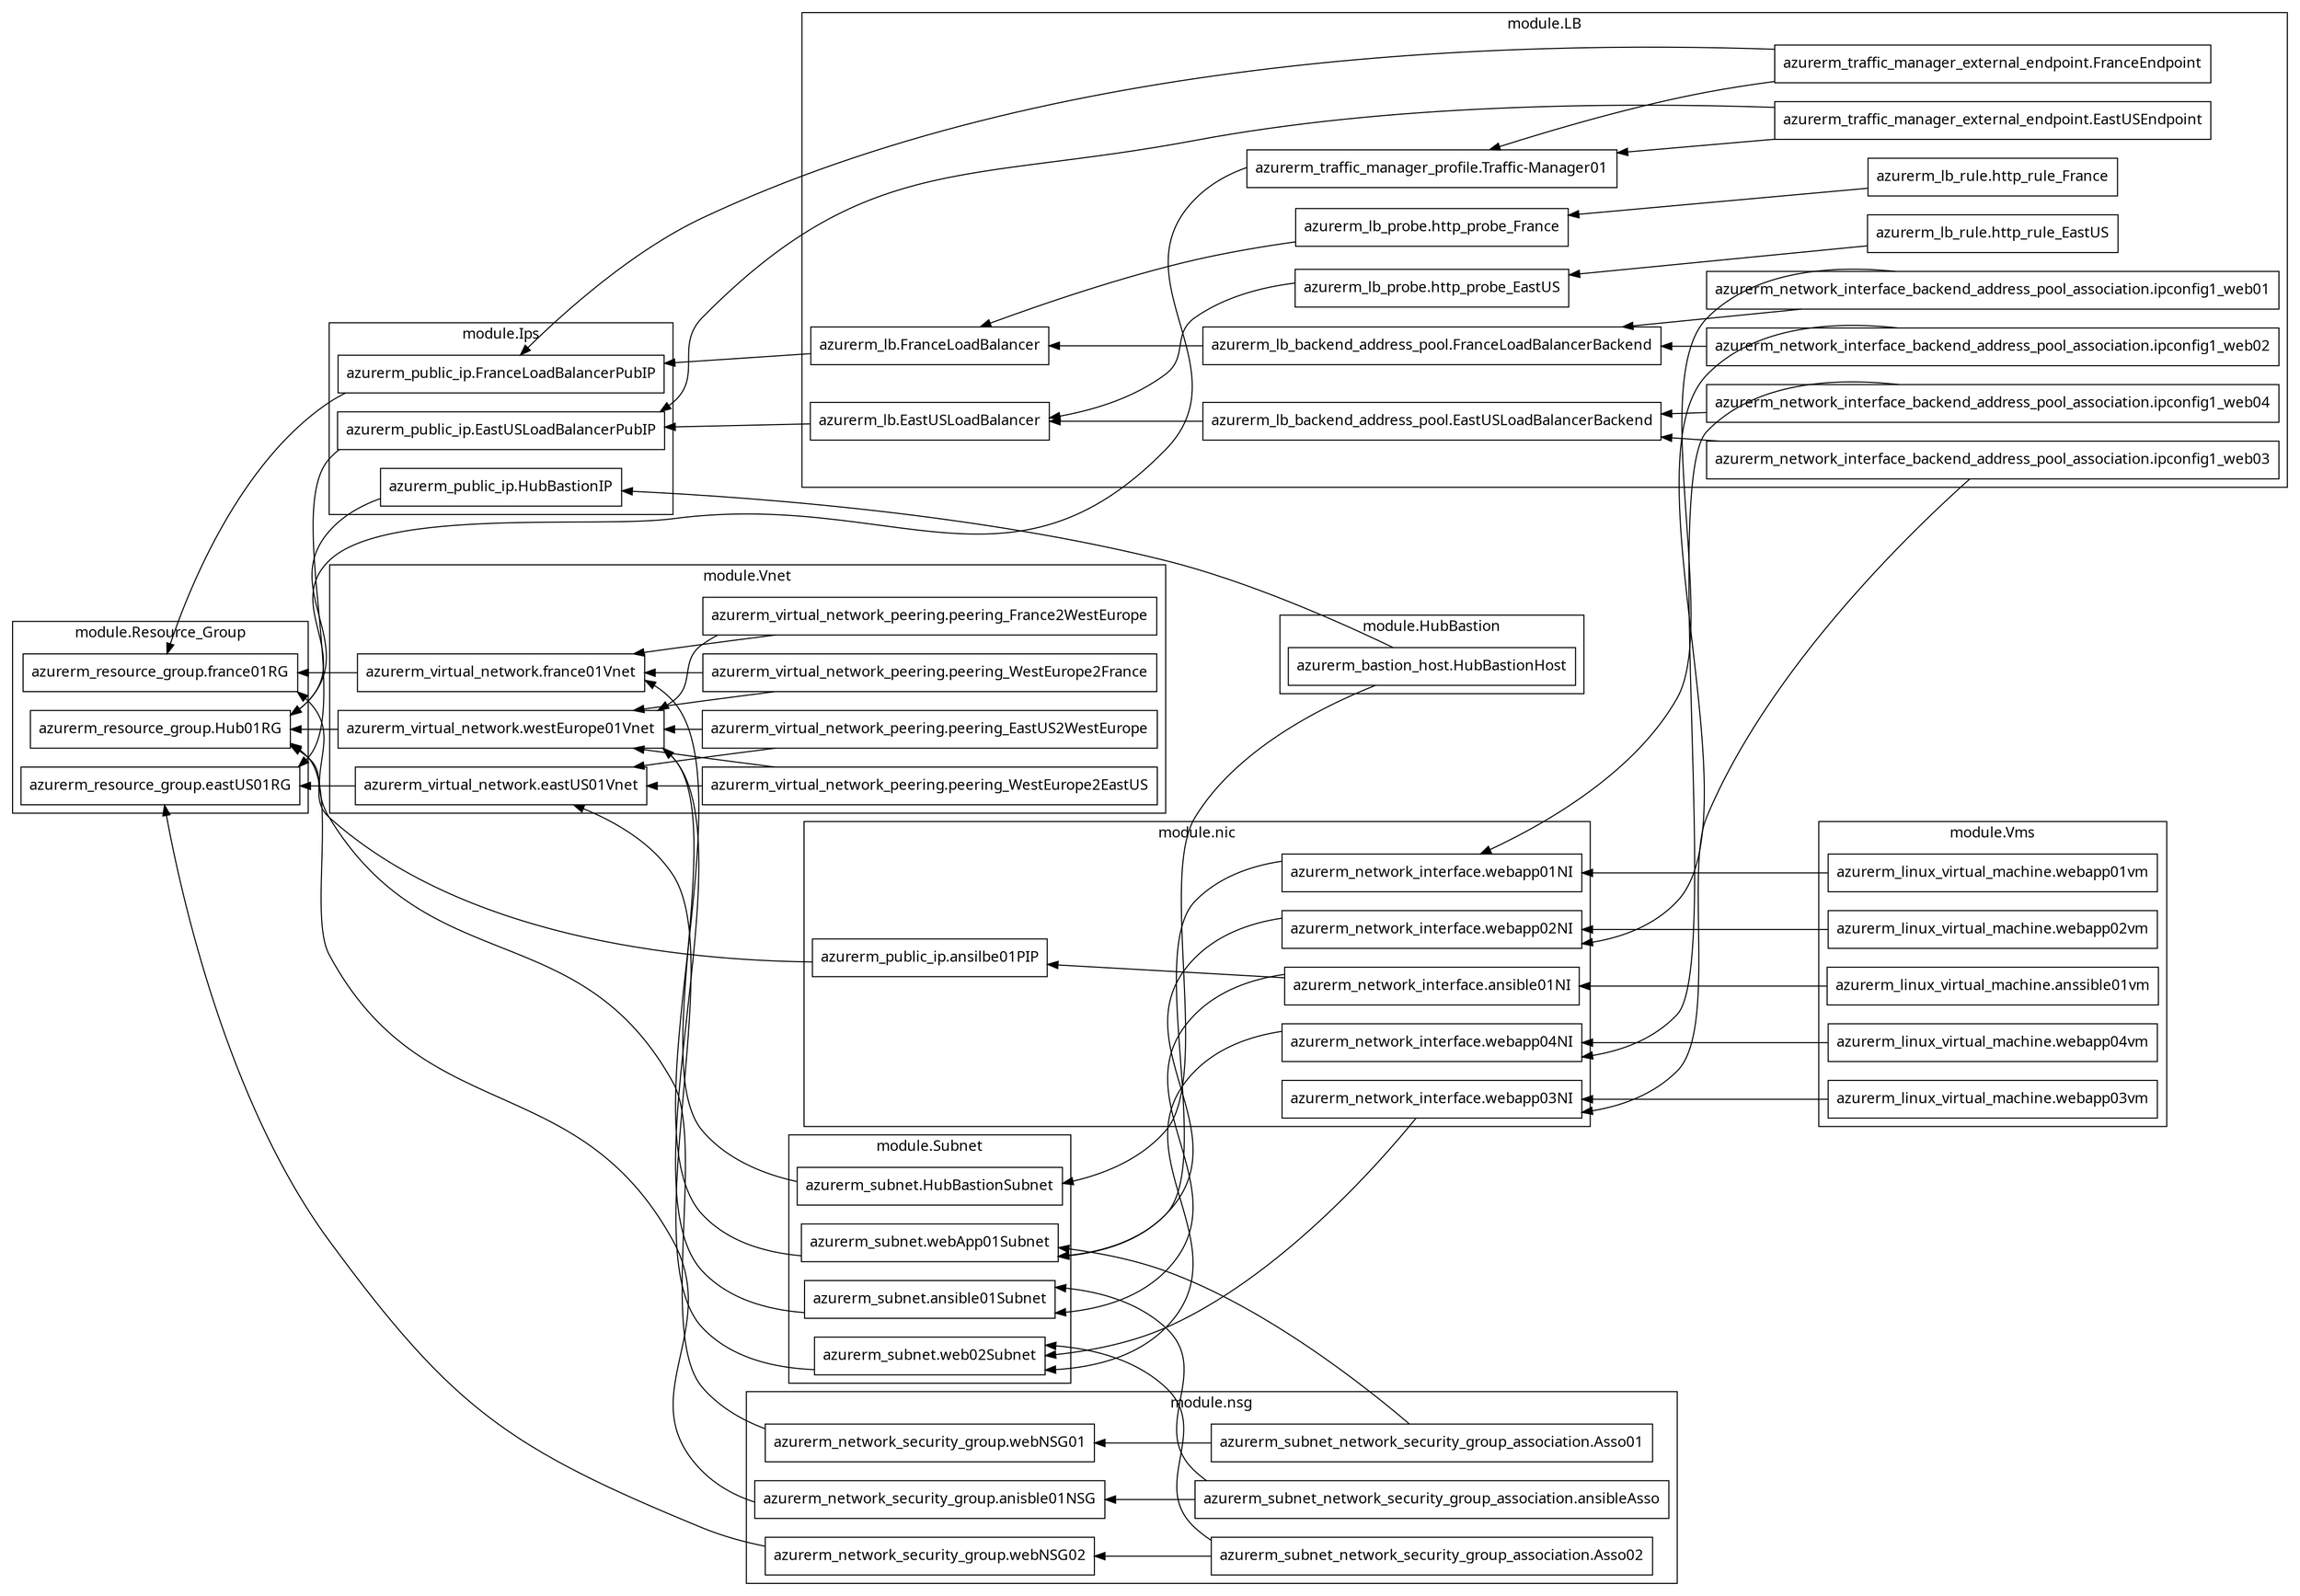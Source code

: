 digraph G {
  rankdir = "RL";
  node [shape = rect, fontname = "sans-serif"];
  subgraph "cluster_module.HubBastion" {
    label = "module.HubBastion"
    fontname = "sans-serif"
    "module.HubBastion.azurerm_bastion_host.HubBastionHost" [label="azurerm_bastion_host.HubBastionHost"];
  }
  subgraph "cluster_module.Ips" {
    label = "module.Ips"
    fontname = "sans-serif"
    "module.Ips.azurerm_public_ip.EastUSLoadBalancerPubIP" [label="azurerm_public_ip.EastUSLoadBalancerPubIP"];
    "module.Ips.azurerm_public_ip.FranceLoadBalancerPubIP" [label="azurerm_public_ip.FranceLoadBalancerPubIP"];
    "module.Ips.azurerm_public_ip.HubBastionIP" [label="azurerm_public_ip.HubBastionIP"];
  }
  subgraph "cluster_module.LB" {
    label = "module.LB"
    fontname = "sans-serif"
    "module.LB.azurerm_lb.EastUSLoadBalancer" [label="azurerm_lb.EastUSLoadBalancer"];
    "module.LB.azurerm_lb.FranceLoadBalancer" [label="azurerm_lb.FranceLoadBalancer"];
    "module.LB.azurerm_lb_backend_address_pool.EastUSLoadBalancerBackend" [label="azurerm_lb_backend_address_pool.EastUSLoadBalancerBackend"];
    "module.LB.azurerm_lb_backend_address_pool.FranceLoadBalancerBackend" [label="azurerm_lb_backend_address_pool.FranceLoadBalancerBackend"];
    "module.LB.azurerm_lb_probe.http_probe_EastUS" [label="azurerm_lb_probe.http_probe_EastUS"];
    "module.LB.azurerm_lb_probe.http_probe_France" [label="azurerm_lb_probe.http_probe_France"];
    "module.LB.azurerm_lb_rule.http_rule_EastUS" [label="azurerm_lb_rule.http_rule_EastUS"];
    "module.LB.azurerm_lb_rule.http_rule_France" [label="azurerm_lb_rule.http_rule_France"];
    "module.LB.azurerm_network_interface_backend_address_pool_association.ipconfig1_web01" [label="azurerm_network_interface_backend_address_pool_association.ipconfig1_web01"];
    "module.LB.azurerm_network_interface_backend_address_pool_association.ipconfig1_web02" [label="azurerm_network_interface_backend_address_pool_association.ipconfig1_web02"];
    "module.LB.azurerm_network_interface_backend_address_pool_association.ipconfig1_web03" [label="azurerm_network_interface_backend_address_pool_association.ipconfig1_web03"];
    "module.LB.azurerm_network_interface_backend_address_pool_association.ipconfig1_web04" [label="azurerm_network_interface_backend_address_pool_association.ipconfig1_web04"];
    "module.LB.azurerm_traffic_manager_external_endpoint.EastUSEndpoint" [label="azurerm_traffic_manager_external_endpoint.EastUSEndpoint"];
    "module.LB.azurerm_traffic_manager_external_endpoint.FranceEndpoint" [label="azurerm_traffic_manager_external_endpoint.FranceEndpoint"];
    "module.LB.azurerm_traffic_manager_profile.Traffic-Manager01" [label="azurerm_traffic_manager_profile.Traffic-Manager01"];
  }
  subgraph "cluster_module.Resource_Group" {
    label = "module.Resource_Group"
    fontname = "sans-serif"
    "module.Resource_Group.azurerm_resource_group.Hub01RG" [label="azurerm_resource_group.Hub01RG"];
    "module.Resource_Group.azurerm_resource_group.eastUS01RG" [label="azurerm_resource_group.eastUS01RG"];
    "module.Resource_Group.azurerm_resource_group.france01RG" [label="azurerm_resource_group.france01RG"];
  }
  subgraph "cluster_module.Subnet" {
    label = "module.Subnet"
    fontname = "sans-serif"
    "module.Subnet.azurerm_subnet.HubBastionSubnet" [label="azurerm_subnet.HubBastionSubnet"];
    "module.Subnet.azurerm_subnet.ansible01Subnet" [label="azurerm_subnet.ansible01Subnet"];
    "module.Subnet.azurerm_subnet.web02Subnet" [label="azurerm_subnet.web02Subnet"];
    "module.Subnet.azurerm_subnet.webApp01Subnet" [label="azurerm_subnet.webApp01Subnet"];
  }
  subgraph "cluster_module.Vms" {
    label = "module.Vms"
    fontname = "sans-serif"
    "module.Vms.azurerm_linux_virtual_machine.anssible01vm" [label="azurerm_linux_virtual_machine.anssible01vm"];
    "module.Vms.azurerm_linux_virtual_machine.webapp01vm" [label="azurerm_linux_virtual_machine.webapp01vm"];
    "module.Vms.azurerm_linux_virtual_machine.webapp02vm" [label="azurerm_linux_virtual_machine.webapp02vm"];
    "module.Vms.azurerm_linux_virtual_machine.webapp03vm" [label="azurerm_linux_virtual_machine.webapp03vm"];
    "module.Vms.azurerm_linux_virtual_machine.webapp04vm" [label="azurerm_linux_virtual_machine.webapp04vm"];
  }
  subgraph "cluster_module.Vnet" {
    label = "module.Vnet"
    fontname = "sans-serif"
    "module.Vnet.azurerm_virtual_network.eastUS01Vnet" [label="azurerm_virtual_network.eastUS01Vnet"];
    "module.Vnet.azurerm_virtual_network.france01Vnet" [label="azurerm_virtual_network.france01Vnet"];
    "module.Vnet.azurerm_virtual_network.westEurope01Vnet" [label="azurerm_virtual_network.westEurope01Vnet"];
    "module.Vnet.azurerm_virtual_network_peering.peering_EastUS2WestEurope" [label="azurerm_virtual_network_peering.peering_EastUS2WestEurope"];
    "module.Vnet.azurerm_virtual_network_peering.peering_France2WestEurope" [label="azurerm_virtual_network_peering.peering_France2WestEurope"];
    "module.Vnet.azurerm_virtual_network_peering.peering_WestEurope2EastUS" [label="azurerm_virtual_network_peering.peering_WestEurope2EastUS"];
    "module.Vnet.azurerm_virtual_network_peering.peering_WestEurope2France" [label="azurerm_virtual_network_peering.peering_WestEurope2France"];
  }
  subgraph "cluster_module.nic" {
    label = "module.nic"
    fontname = "sans-serif"
    "module.nic.azurerm_network_interface.ansible01NI" [label="azurerm_network_interface.ansible01NI"];
    "module.nic.azurerm_network_interface.webapp01NI" [label="azurerm_network_interface.webapp01NI"];
    "module.nic.azurerm_network_interface.webapp02NI" [label="azurerm_network_interface.webapp02NI"];
    "module.nic.azurerm_network_interface.webapp03NI" [label="azurerm_network_interface.webapp03NI"];
    "module.nic.azurerm_network_interface.webapp04NI" [label="azurerm_network_interface.webapp04NI"];
    "module.nic.azurerm_public_ip.ansilbe01PIP" [label="azurerm_public_ip.ansilbe01PIP"];
  }
  subgraph "cluster_module.nsg" {
    label = "module.nsg"
    fontname = "sans-serif"
    "module.nsg.azurerm_network_security_group.anisble01NSG" [label="azurerm_network_security_group.anisble01NSG"];
    "module.nsg.azurerm_network_security_group.webNSG01" [label="azurerm_network_security_group.webNSG01"];
    "module.nsg.azurerm_network_security_group.webNSG02" [label="azurerm_network_security_group.webNSG02"];
    "module.nsg.azurerm_subnet_network_security_group_association.Asso01" [label="azurerm_subnet_network_security_group_association.Asso01"];
    "module.nsg.azurerm_subnet_network_security_group_association.Asso02" [label="azurerm_subnet_network_security_group_association.Asso02"];
    "module.nsg.azurerm_subnet_network_security_group_association.ansibleAsso" [label="azurerm_subnet_network_security_group_association.ansibleAsso"];
  }
  "module.HubBastion.azurerm_bastion_host.HubBastionHost" -> "module.Ips.azurerm_public_ip.HubBastionIP";
  "module.HubBastion.azurerm_bastion_host.HubBastionHost" -> "module.Subnet.azurerm_subnet.HubBastionSubnet";
  "module.Ips.azurerm_public_ip.EastUSLoadBalancerPubIP" -> "module.Resource_Group.azurerm_resource_group.eastUS01RG";
  "module.Ips.azurerm_public_ip.FranceLoadBalancerPubIP" -> "module.Resource_Group.azurerm_resource_group.france01RG";
  "module.Ips.azurerm_public_ip.HubBastionIP" -> "module.Resource_Group.azurerm_resource_group.Hub01RG";
  "module.LB.azurerm_lb.EastUSLoadBalancer" -> "module.Ips.azurerm_public_ip.EastUSLoadBalancerPubIP";
  "module.LB.azurerm_lb.FranceLoadBalancer" -> "module.Ips.azurerm_public_ip.FranceLoadBalancerPubIP";
  "module.LB.azurerm_lb_backend_address_pool.EastUSLoadBalancerBackend" -> "module.LB.azurerm_lb.EastUSLoadBalancer";
  "module.LB.azurerm_lb_backend_address_pool.FranceLoadBalancerBackend" -> "module.LB.azurerm_lb.FranceLoadBalancer";
  "module.LB.azurerm_lb_probe.http_probe_EastUS" -> "module.LB.azurerm_lb.EastUSLoadBalancer";
  "module.LB.azurerm_lb_probe.http_probe_France" -> "module.LB.azurerm_lb.FranceLoadBalancer";
  "module.LB.azurerm_lb_rule.http_rule_EastUS" -> "module.LB.azurerm_lb_probe.http_probe_EastUS";
  "module.LB.azurerm_lb_rule.http_rule_France" -> "module.LB.azurerm_lb_probe.http_probe_France";
  "module.LB.azurerm_network_interface_backend_address_pool_association.ipconfig1_web01" -> "module.LB.azurerm_lb_backend_address_pool.FranceLoadBalancerBackend";
  "module.LB.azurerm_network_interface_backend_address_pool_association.ipconfig1_web01" -> "module.nic.azurerm_network_interface.webapp01NI";
  "module.LB.azurerm_network_interface_backend_address_pool_association.ipconfig1_web02" -> "module.LB.azurerm_lb_backend_address_pool.FranceLoadBalancerBackend";
  "module.LB.azurerm_network_interface_backend_address_pool_association.ipconfig1_web02" -> "module.nic.azurerm_network_interface.webapp02NI";
  "module.LB.azurerm_network_interface_backend_address_pool_association.ipconfig1_web03" -> "module.LB.azurerm_lb_backend_address_pool.EastUSLoadBalancerBackend";
  "module.LB.azurerm_network_interface_backend_address_pool_association.ipconfig1_web03" -> "module.nic.azurerm_network_interface.webapp03NI";
  "module.LB.azurerm_network_interface_backend_address_pool_association.ipconfig1_web04" -> "module.LB.azurerm_lb_backend_address_pool.EastUSLoadBalancerBackend";
  "module.LB.azurerm_network_interface_backend_address_pool_association.ipconfig1_web04" -> "module.nic.azurerm_network_interface.webapp04NI";
  "module.LB.azurerm_traffic_manager_external_endpoint.EastUSEndpoint" -> "module.Ips.azurerm_public_ip.EastUSLoadBalancerPubIP";
  "module.LB.azurerm_traffic_manager_external_endpoint.EastUSEndpoint" -> "module.LB.azurerm_traffic_manager_profile.Traffic-Manager01";
  "module.LB.azurerm_traffic_manager_external_endpoint.FranceEndpoint" -> "module.Ips.azurerm_public_ip.FranceLoadBalancerPubIP";
  "module.LB.azurerm_traffic_manager_external_endpoint.FranceEndpoint" -> "module.LB.azurerm_traffic_manager_profile.Traffic-Manager01";
  "module.LB.azurerm_traffic_manager_profile.Traffic-Manager01" -> "module.Resource_Group.azurerm_resource_group.Hub01RG";
  "module.Subnet.azurerm_subnet.HubBastionSubnet" -> "module.Vnet.azurerm_virtual_network.westEurope01Vnet";
  "module.Subnet.azurerm_subnet.ansible01Subnet" -> "module.Vnet.azurerm_virtual_network.westEurope01Vnet";
  "module.Subnet.azurerm_subnet.web02Subnet" -> "module.Vnet.azurerm_virtual_network.eastUS01Vnet";
  "module.Subnet.azurerm_subnet.webApp01Subnet" -> "module.Vnet.azurerm_virtual_network.france01Vnet";
  "module.Vms.azurerm_linux_virtual_machine.anssible01vm" -> "module.nic.azurerm_network_interface.ansible01NI";
  "module.Vms.azurerm_linux_virtual_machine.webapp01vm" -> "module.nic.azurerm_network_interface.webapp01NI";
  "module.Vms.azurerm_linux_virtual_machine.webapp02vm" -> "module.nic.azurerm_network_interface.webapp02NI";
  "module.Vms.azurerm_linux_virtual_machine.webapp03vm" -> "module.nic.azurerm_network_interface.webapp03NI";
  "module.Vms.azurerm_linux_virtual_machine.webapp04vm" -> "module.nic.azurerm_network_interface.webapp04NI";
  "module.Vnet.azurerm_virtual_network.eastUS01Vnet" -> "module.Resource_Group.azurerm_resource_group.eastUS01RG";
  "module.Vnet.azurerm_virtual_network.france01Vnet" -> "module.Resource_Group.azurerm_resource_group.france01RG";
  "module.Vnet.azurerm_virtual_network.westEurope01Vnet" -> "module.Resource_Group.azurerm_resource_group.Hub01RG";
  "module.Vnet.azurerm_virtual_network_peering.peering_EastUS2WestEurope" -> "module.Vnet.azurerm_virtual_network.eastUS01Vnet";
  "module.Vnet.azurerm_virtual_network_peering.peering_EastUS2WestEurope" -> "module.Vnet.azurerm_virtual_network.westEurope01Vnet";
  "module.Vnet.azurerm_virtual_network_peering.peering_France2WestEurope" -> "module.Vnet.azurerm_virtual_network.france01Vnet";
  "module.Vnet.azurerm_virtual_network_peering.peering_France2WestEurope" -> "module.Vnet.azurerm_virtual_network.westEurope01Vnet";
  "module.Vnet.azurerm_virtual_network_peering.peering_WestEurope2EastUS" -> "module.Vnet.azurerm_virtual_network.eastUS01Vnet";
  "module.Vnet.azurerm_virtual_network_peering.peering_WestEurope2EastUS" -> "module.Vnet.azurerm_virtual_network.westEurope01Vnet";
  "module.Vnet.azurerm_virtual_network_peering.peering_WestEurope2France" -> "module.Vnet.azurerm_virtual_network.france01Vnet";
  "module.Vnet.azurerm_virtual_network_peering.peering_WestEurope2France" -> "module.Vnet.azurerm_virtual_network.westEurope01Vnet";
  "module.nic.azurerm_network_interface.ansible01NI" -> "module.Subnet.azurerm_subnet.ansible01Subnet";
  "module.nic.azurerm_network_interface.ansible01NI" -> "module.nic.azurerm_public_ip.ansilbe01PIP";
  "module.nic.azurerm_network_interface.webapp01NI" -> "module.Subnet.azurerm_subnet.webApp01Subnet";
  "module.nic.azurerm_network_interface.webapp02NI" -> "module.Subnet.azurerm_subnet.webApp01Subnet";
  "module.nic.azurerm_network_interface.webapp03NI" -> "module.Subnet.azurerm_subnet.web02Subnet";
  "module.nic.azurerm_network_interface.webapp04NI" -> "module.Subnet.azurerm_subnet.web02Subnet";
  "module.nic.azurerm_public_ip.ansilbe01PIP" -> "module.Resource_Group.azurerm_resource_group.Hub01RG";
  "module.nsg.azurerm_network_security_group.anisble01NSG" -> "module.Resource_Group.azurerm_resource_group.Hub01RG";
  "module.nsg.azurerm_network_security_group.webNSG01" -> "module.Resource_Group.azurerm_resource_group.france01RG";
  "module.nsg.azurerm_network_security_group.webNSG02" -> "module.Resource_Group.azurerm_resource_group.eastUS01RG";
  "module.nsg.azurerm_subnet_network_security_group_association.Asso01" -> "module.Subnet.azurerm_subnet.webApp01Subnet";
  "module.nsg.azurerm_subnet_network_security_group_association.Asso01" -> "module.nsg.azurerm_network_security_group.webNSG01";
  "module.nsg.azurerm_subnet_network_security_group_association.Asso02" -> "module.Subnet.azurerm_subnet.web02Subnet";
  "module.nsg.azurerm_subnet_network_security_group_association.Asso02" -> "module.nsg.azurerm_network_security_group.webNSG02";
  "module.nsg.azurerm_subnet_network_security_group_association.ansibleAsso" -> "module.Subnet.azurerm_subnet.ansible01Subnet";
  "module.nsg.azurerm_subnet_network_security_group_association.ansibleAsso" -> "module.nsg.azurerm_network_security_group.anisble01NSG";
}
